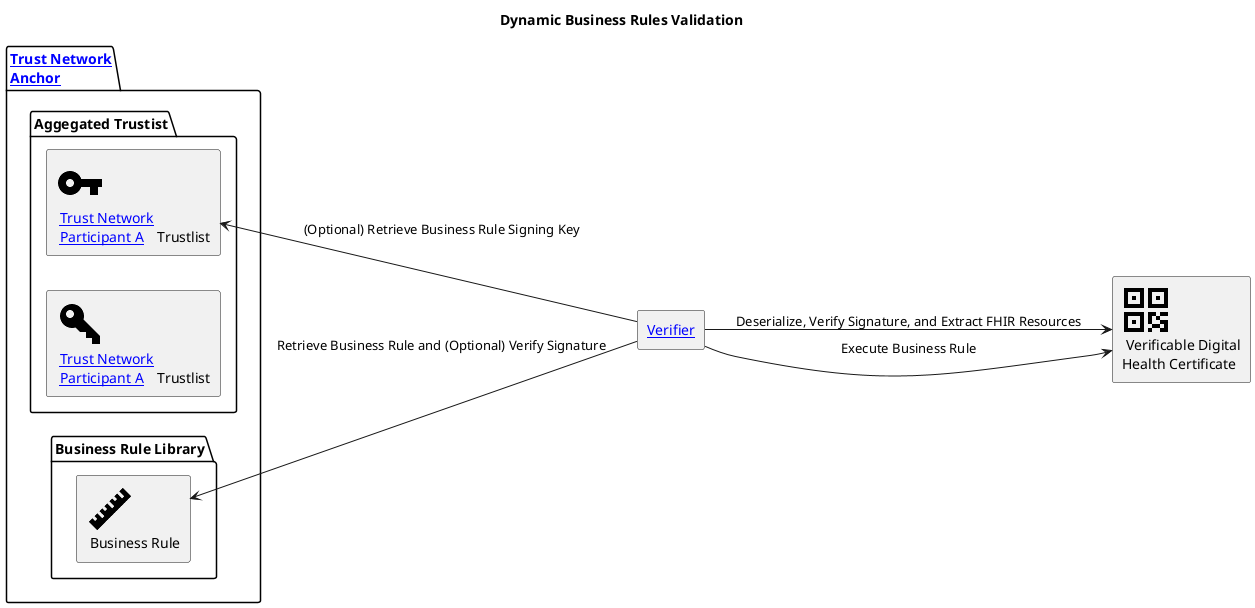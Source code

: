 @startuml
hide stereotype
!include <material/common>
!include <material/key>
!include <material/key_variant>
!include <material/qrcode>
!include <material/ruler>

title Dynamic Business Rules Validation
left to right direction

package "[[system-actors.html#TrustNetworkAnchor Trust Network\nAnchor]]" as TrustNetworkAnchor {
  package "Aggegated Trustist" as ML {
    MA_KEY(Black,1,pk1ml,rectangle,"[[system-actors.html#TrustNetworkParticipant Trust Network\nParticipant A]] Trustlist")
    MA_KEY_VARIANT(Black,1,pk2ml,rectangle,"[[system-actors.html#TrustNetworkParticipant Trust Network\nParticipant A]] Trustlist")
  }
  package "Business Rule Library"  as BRL {
    MA_RULER(Black,1,ruler,rectangle,"Business Rule")
  }
}

agent "[[system-actors.html#Verifier Verifier]]" as Verifier
MA_QRCODE(Black,1,qr,rectangle,"Verificable Digital\nHealth Certificate")

pk1ml <-- Verifier : (Optional) Retrieve Business Rule Signing Key
ruler <-- Verifier : Retrieve Business Rule and (Optional) Verify Signature
Verifier --> qr : Deserialize, Verify Signature, and Extract FHIR Resources
Verifier --> qr : Execute Business Rule
@enduml

